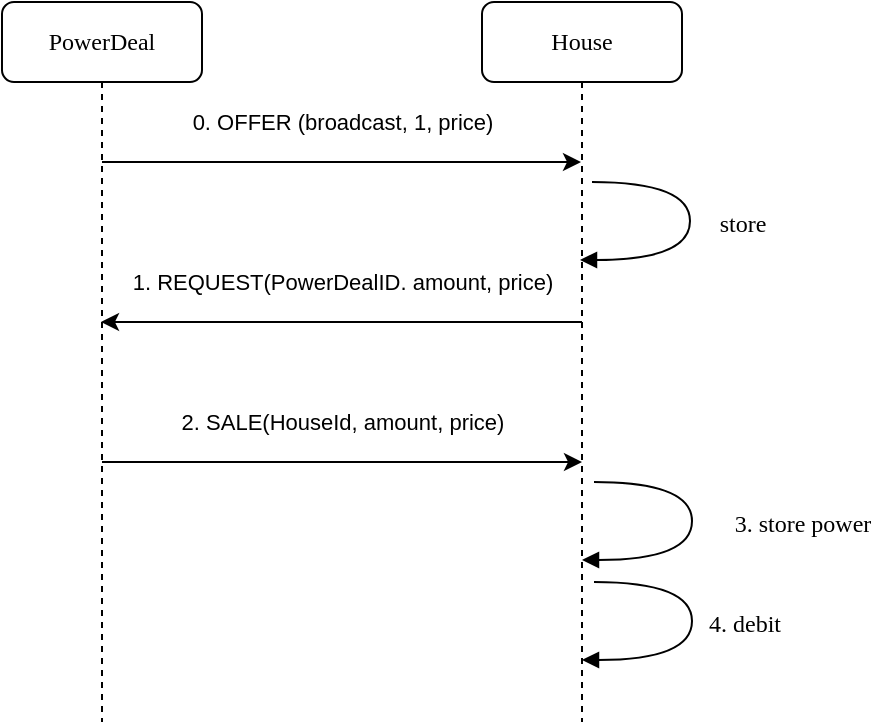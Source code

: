 <mxfile version="24.7.17">
  <diagram name="Page-1" id="bitNABkU5gJBnrwek6_s">
    <mxGraphModel dx="1036" dy="654" grid="1" gridSize="10" guides="1" tooltips="1" connect="1" arrows="1" fold="1" page="1" pageScale="1" pageWidth="827" pageHeight="1169" math="0" shadow="0">
      <root>
        <mxCell id="0" />
        <mxCell id="1" parent="0" />
        <mxCell id="Ym1MAbosUFVKNqCHYtxZ-4" value="PowerDeal" style="shape=umlLifeline;perimeter=lifelinePerimeter;whiteSpace=wrap;html=1;container=1;collapsible=0;recursiveResize=0;outlineConnect=0;rounded=1;shadow=0;comic=0;labelBackgroundColor=none;strokeWidth=1;fontFamily=Verdana;fontSize=12;align=center;" vertex="1" parent="1">
          <mxGeometry x="40" y="40" width="100" height="360" as="geometry" />
        </mxCell>
        <mxCell id="Ym1MAbosUFVKNqCHYtxZ-6" value="House" style="shape=umlLifeline;perimeter=lifelinePerimeter;whiteSpace=wrap;html=1;container=1;collapsible=0;recursiveResize=0;outlineConnect=0;rounded=1;shadow=0;comic=0;labelBackgroundColor=none;strokeWidth=1;fontFamily=Verdana;fontSize=12;align=center;" vertex="1" parent="1">
          <mxGeometry x="280" y="40" width="100" height="360" as="geometry" />
        </mxCell>
        <mxCell id="Ym1MAbosUFVKNqCHYtxZ-8" value="store" style="html=1;verticalAlign=bottom;endArrow=block;labelBackgroundColor=none;fontFamily=Verdana;fontSize=12;elbow=vertical;edgeStyle=orthogonalEdgeStyle;curved=1;exitX=1.066;exitY=0.713;exitPerimeter=0;" edge="1" parent="Ym1MAbosUFVKNqCHYtxZ-6">
          <mxGeometry x="0.105" y="26" relative="1" as="geometry">
            <mxPoint x="55" y="90" as="sourcePoint" />
            <mxPoint x="49" y="129" as="targetPoint" />
            <Array as="points">
              <mxPoint x="104" y="90" />
              <mxPoint x="104" y="129" />
            </Array>
            <mxPoint as="offset" />
          </mxGeometry>
        </mxCell>
        <mxCell id="Ym1MAbosUFVKNqCHYtxZ-11" value="3. store power" style="html=1;verticalAlign=bottom;endArrow=block;labelBackgroundColor=none;fontFamily=Verdana;fontSize=12;elbow=vertical;edgeStyle=orthogonalEdgeStyle;curved=1;exitX=1.066;exitY=0.713;exitPerimeter=0;" edge="1" parent="Ym1MAbosUFVKNqCHYtxZ-6">
          <mxGeometry x="0.105" y="55" relative="1" as="geometry">
            <mxPoint x="56" y="240" as="sourcePoint" />
            <mxPoint x="50" y="279" as="targetPoint" />
            <Array as="points">
              <mxPoint x="105" y="240" />
              <mxPoint x="105" y="279" />
            </Array>
            <mxPoint as="offset" />
          </mxGeometry>
        </mxCell>
        <mxCell id="Ym1MAbosUFVKNqCHYtxZ-12" value="4. debit" style="html=1;verticalAlign=bottom;endArrow=block;labelBackgroundColor=none;fontFamily=Verdana;fontSize=12;elbow=vertical;edgeStyle=orthogonalEdgeStyle;curved=1;exitX=1.066;exitY=0.713;exitPerimeter=0;" edge="1" parent="Ym1MAbosUFVKNqCHYtxZ-6">
          <mxGeometry x="0.105" y="26" relative="1" as="geometry">
            <mxPoint x="56" y="290" as="sourcePoint" />
            <mxPoint x="50" y="329" as="targetPoint" />
            <Array as="points">
              <mxPoint x="105" y="290" />
              <mxPoint x="105" y="329" />
            </Array>
            <mxPoint as="offset" />
          </mxGeometry>
        </mxCell>
        <mxCell id="Ym1MAbosUFVKNqCHYtxZ-7" value="0. OFFER (broadcast, 1, price)" style="endArrow=classic;html=1;rounded=0;" edge="1" parent="1" source="Ym1MAbosUFVKNqCHYtxZ-4" target="Ym1MAbosUFVKNqCHYtxZ-6">
          <mxGeometry x="0.004" y="20" width="50" height="50" relative="1" as="geometry">
            <mxPoint x="390" y="320" as="sourcePoint" />
            <mxPoint x="440" y="270" as="targetPoint" />
            <Array as="points">
              <mxPoint x="210" y="120" />
            </Array>
            <mxPoint as="offset" />
          </mxGeometry>
        </mxCell>
        <mxCell id="Ym1MAbosUFVKNqCHYtxZ-9" value="1. REQUEST(PowerDealID. amount, price)" style="endArrow=classic;html=1;rounded=0;" edge="1" parent="1">
          <mxGeometry x="-0.002" y="-20" width="50" height="50" relative="1" as="geometry">
            <mxPoint x="330" y="200" as="sourcePoint" />
            <mxPoint x="89.5" y="200" as="targetPoint" />
            <mxPoint as="offset" />
          </mxGeometry>
        </mxCell>
        <mxCell id="Ym1MAbosUFVKNqCHYtxZ-10" value="2. SALE(HouseId, amount, price)" style="endArrow=classic;html=1;rounded=0;" edge="1" parent="1" source="Ym1MAbosUFVKNqCHYtxZ-4">
          <mxGeometry x="0.002" y="20" width="50" height="50" relative="1" as="geometry">
            <mxPoint x="390" y="320" as="sourcePoint" />
            <mxPoint x="330" y="270" as="targetPoint" />
            <mxPoint as="offset" />
          </mxGeometry>
        </mxCell>
      </root>
    </mxGraphModel>
  </diagram>
</mxfile>
